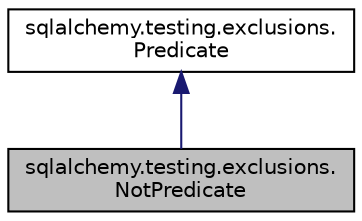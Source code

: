 digraph "sqlalchemy.testing.exclusions.NotPredicate"
{
 // LATEX_PDF_SIZE
  edge [fontname="Helvetica",fontsize="10",labelfontname="Helvetica",labelfontsize="10"];
  node [fontname="Helvetica",fontsize="10",shape=record];
  Node1 [label="sqlalchemy.testing.exclusions.\lNotPredicate",height=0.2,width=0.4,color="black", fillcolor="grey75", style="filled", fontcolor="black",tooltip=" "];
  Node2 -> Node1 [dir="back",color="midnightblue",fontsize="10",style="solid",fontname="Helvetica"];
  Node2 [label="sqlalchemy.testing.exclusions.\lPredicate",height=0.2,width=0.4,color="black", fillcolor="white", style="filled",URL="$classsqlalchemy_1_1testing_1_1exclusions_1_1Predicate.html",tooltip=" "];
}

